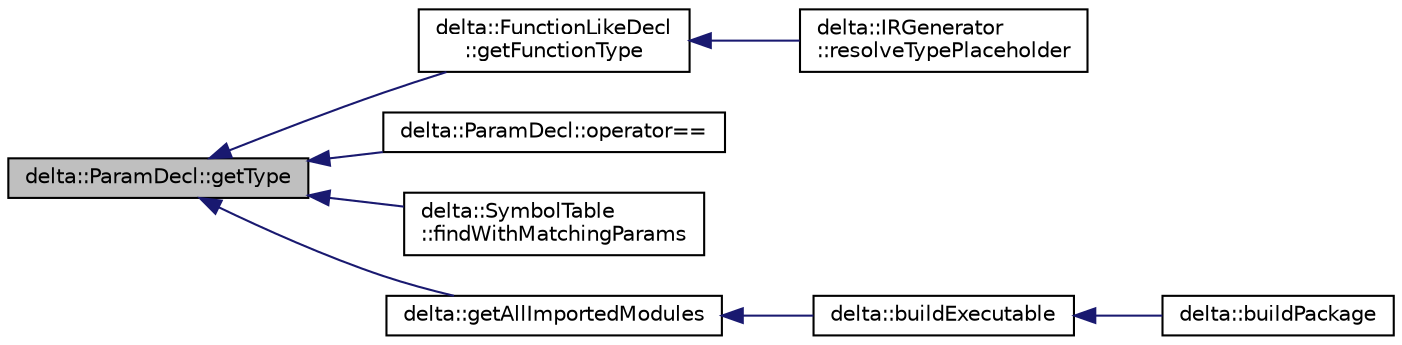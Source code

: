 digraph "delta::ParamDecl::getType"
{
  edge [fontname="Helvetica",fontsize="10",labelfontname="Helvetica",labelfontsize="10"];
  node [fontname="Helvetica",fontsize="10",shape=record];
  rankdir="LR";
  Node13 [label="delta::ParamDecl::getType",height=0.2,width=0.4,color="black", fillcolor="grey75", style="filled", fontcolor="black"];
  Node13 -> Node14 [dir="back",color="midnightblue",fontsize="10",style="solid",fontname="Helvetica"];
  Node14 [label="delta::FunctionLikeDecl\l::getFunctionType",height=0.2,width=0.4,color="black", fillcolor="white", style="filled",URL="$classdelta_1_1_function_like_decl.html#aaca683d071bb9b543efda19a702413e9"];
  Node14 -> Node15 [dir="back",color="midnightblue",fontsize="10",style="solid",fontname="Helvetica"];
  Node15 [label="delta::IRGenerator\l::resolveTypePlaceholder",height=0.2,width=0.4,color="black", fillcolor="white", style="filled",URL="$classdelta_1_1_i_r_generator.html#a3dcb9317d090022c47d62a2df03c46f7"];
  Node13 -> Node16 [dir="back",color="midnightblue",fontsize="10",style="solid",fontname="Helvetica"];
  Node16 [label="delta::ParamDecl::operator==",height=0.2,width=0.4,color="black", fillcolor="white", style="filled",URL="$classdelta_1_1_param_decl.html#a3914d56694be53500c2ecb4a8bac67fa"];
  Node13 -> Node17 [dir="back",color="midnightblue",fontsize="10",style="solid",fontname="Helvetica"];
  Node17 [label="delta::SymbolTable\l::findWithMatchingParams",height=0.2,width=0.4,color="black", fillcolor="white", style="filled",URL="$classdelta_1_1_symbol_table.html#a16e803ea35215b313fedb72e69c6098f"];
  Node13 -> Node18 [dir="back",color="midnightblue",fontsize="10",style="solid",fontname="Helvetica"];
  Node18 [label="delta::getAllImportedModules",height=0.2,width=0.4,color="black", fillcolor="white", style="filled",URL="$namespacedelta.html#a949f83e8840a11b90a369f9b2278ba0a"];
  Node18 -> Node19 [dir="back",color="midnightblue",fontsize="10",style="solid",fontname="Helvetica"];
  Node19 [label="delta::buildExecutable",height=0.2,width=0.4,color="black", fillcolor="white", style="filled",URL="$namespacedelta.html#aea63e33d3ee2ff18ad7c1fefd8bbeca2"];
  Node19 -> Node20 [dir="back",color="midnightblue",fontsize="10",style="solid",fontname="Helvetica"];
  Node20 [label="delta::buildPackage",height=0.2,width=0.4,color="black", fillcolor="white", style="filled",URL="$namespacedelta.html#a608f3203f47e224f518306b184b5cf60"];
}

